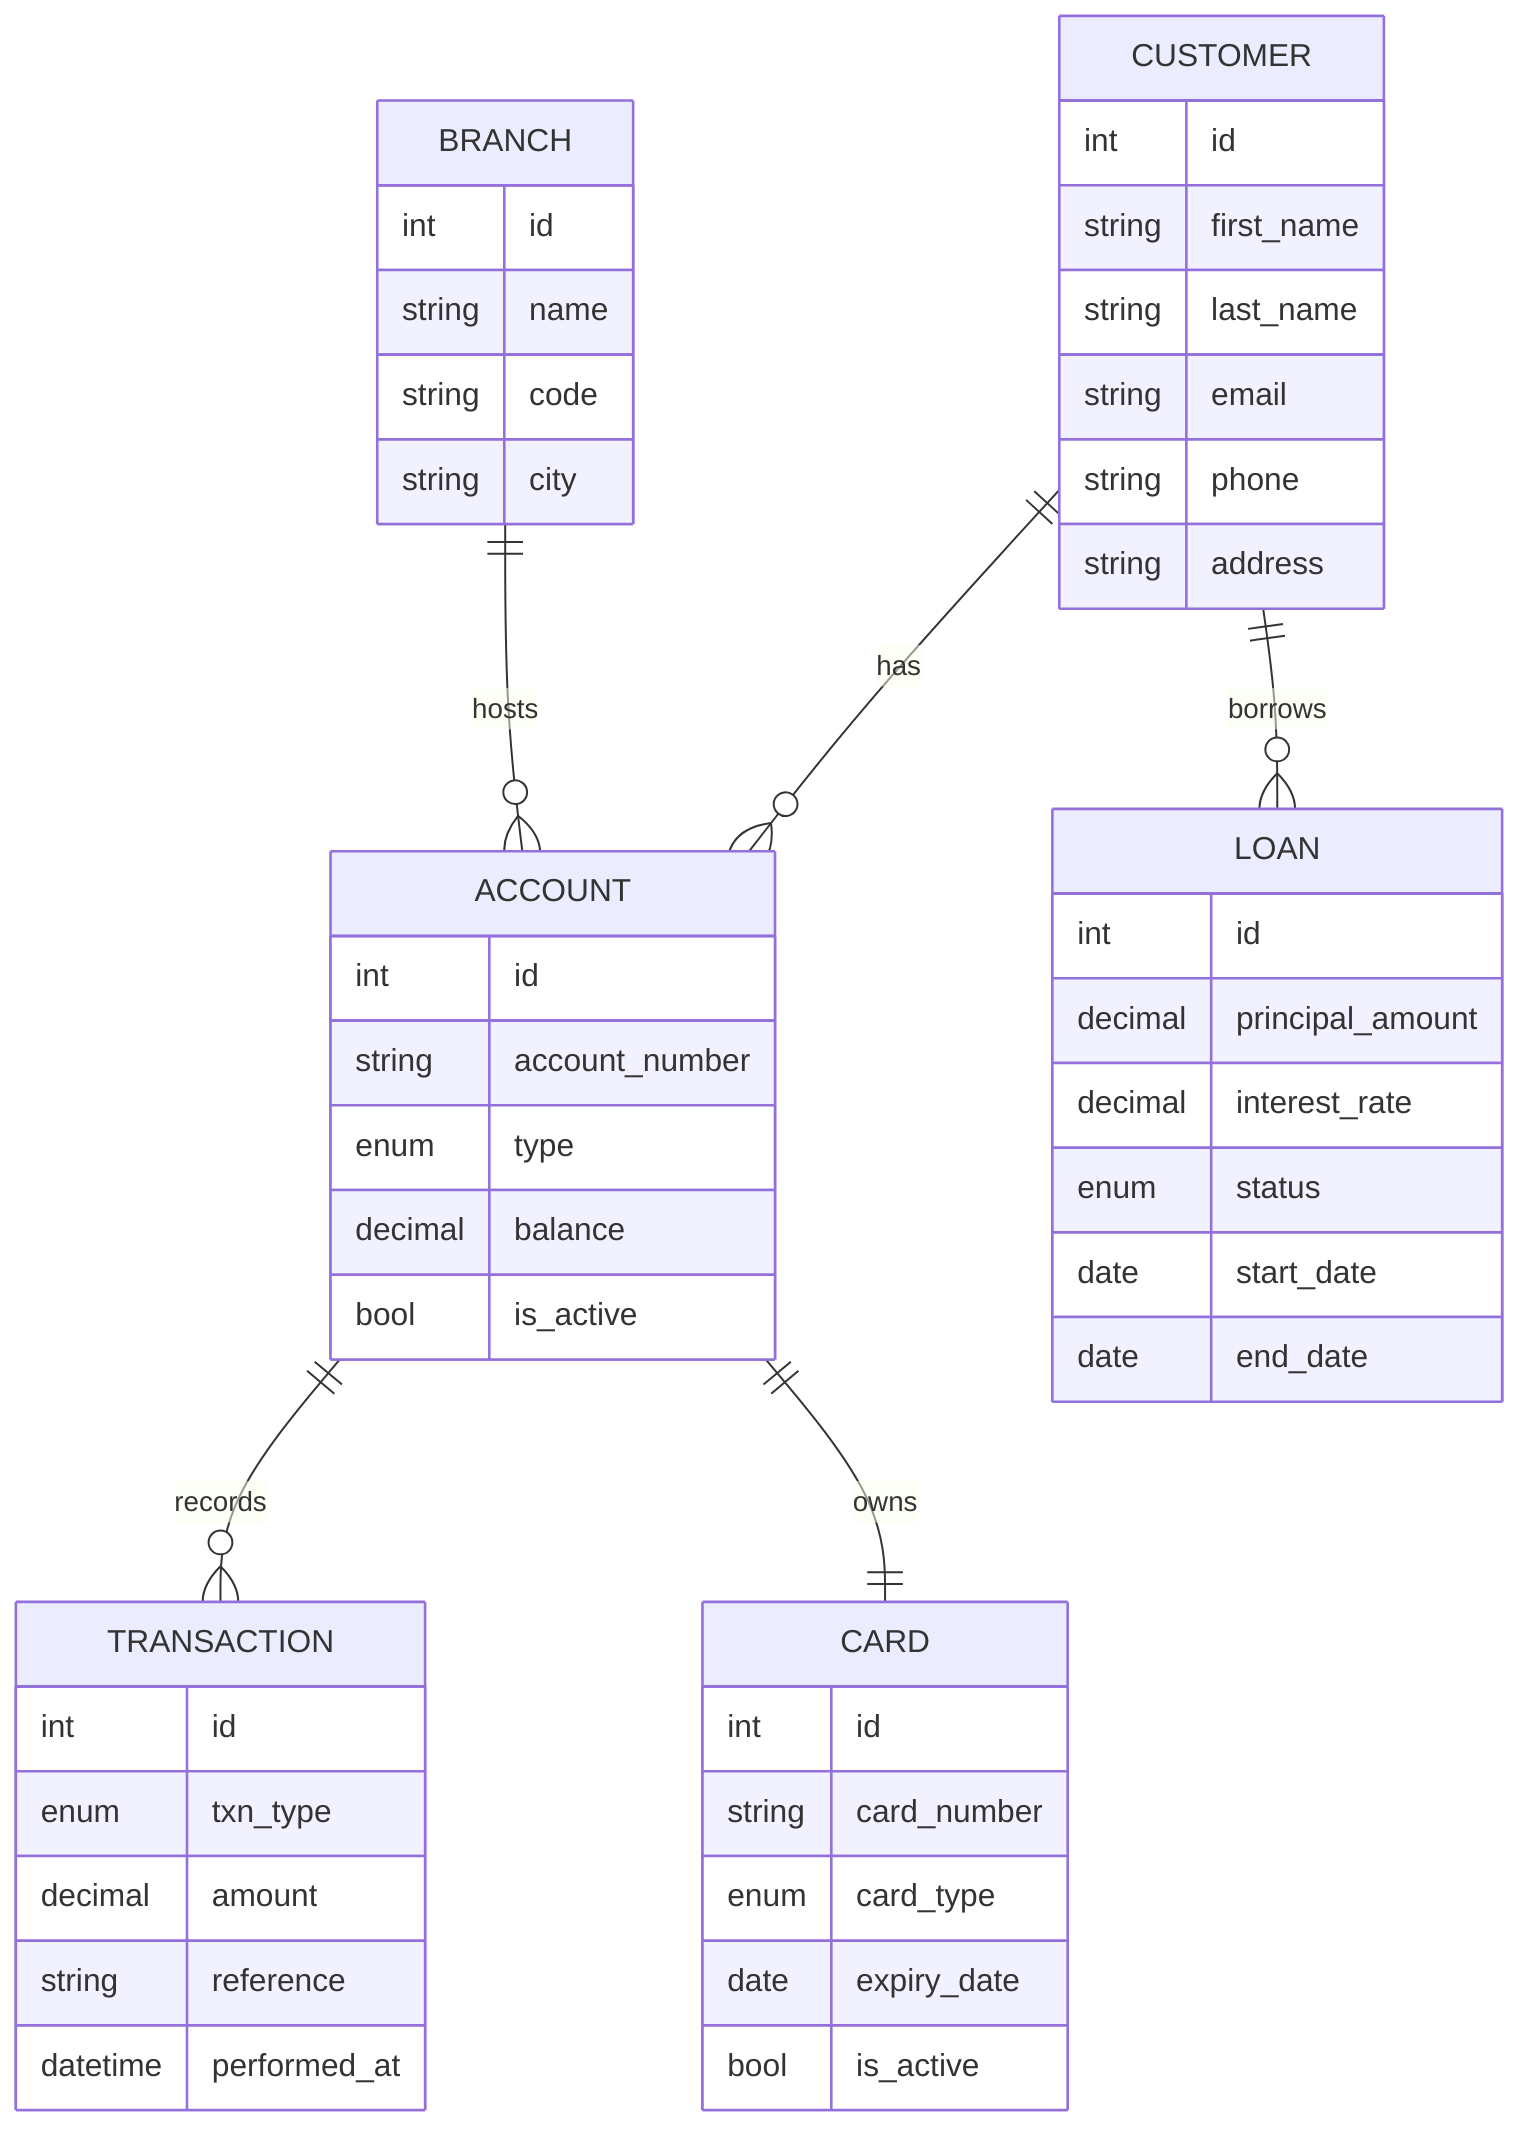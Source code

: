 erDiagram
  CUSTOMER ||--o{ ACCOUNT : has
  BRANCH   ||--o{ ACCOUNT : hosts
  ACCOUNT  ||--o{ TRANSACTION : records
  CUSTOMER ||--o{ LOAN : borrows
  ACCOUNT  ||--|| CARD : owns

  CUSTOMER { int id string first_name string last_name string email string phone string address }
  BRANCH   { int id string name string code string city }
  ACCOUNT  { int id string account_number enum type decimal balance bool is_active }
  TRANSACTION { int id enum txn_type decimal amount string reference datetime performed_at }
  LOAN { int id decimal principal_amount decimal interest_rate enum status date start_date date end_date }
  CARD { int id string card_number enum card_type date expiry_date bool is_active }
